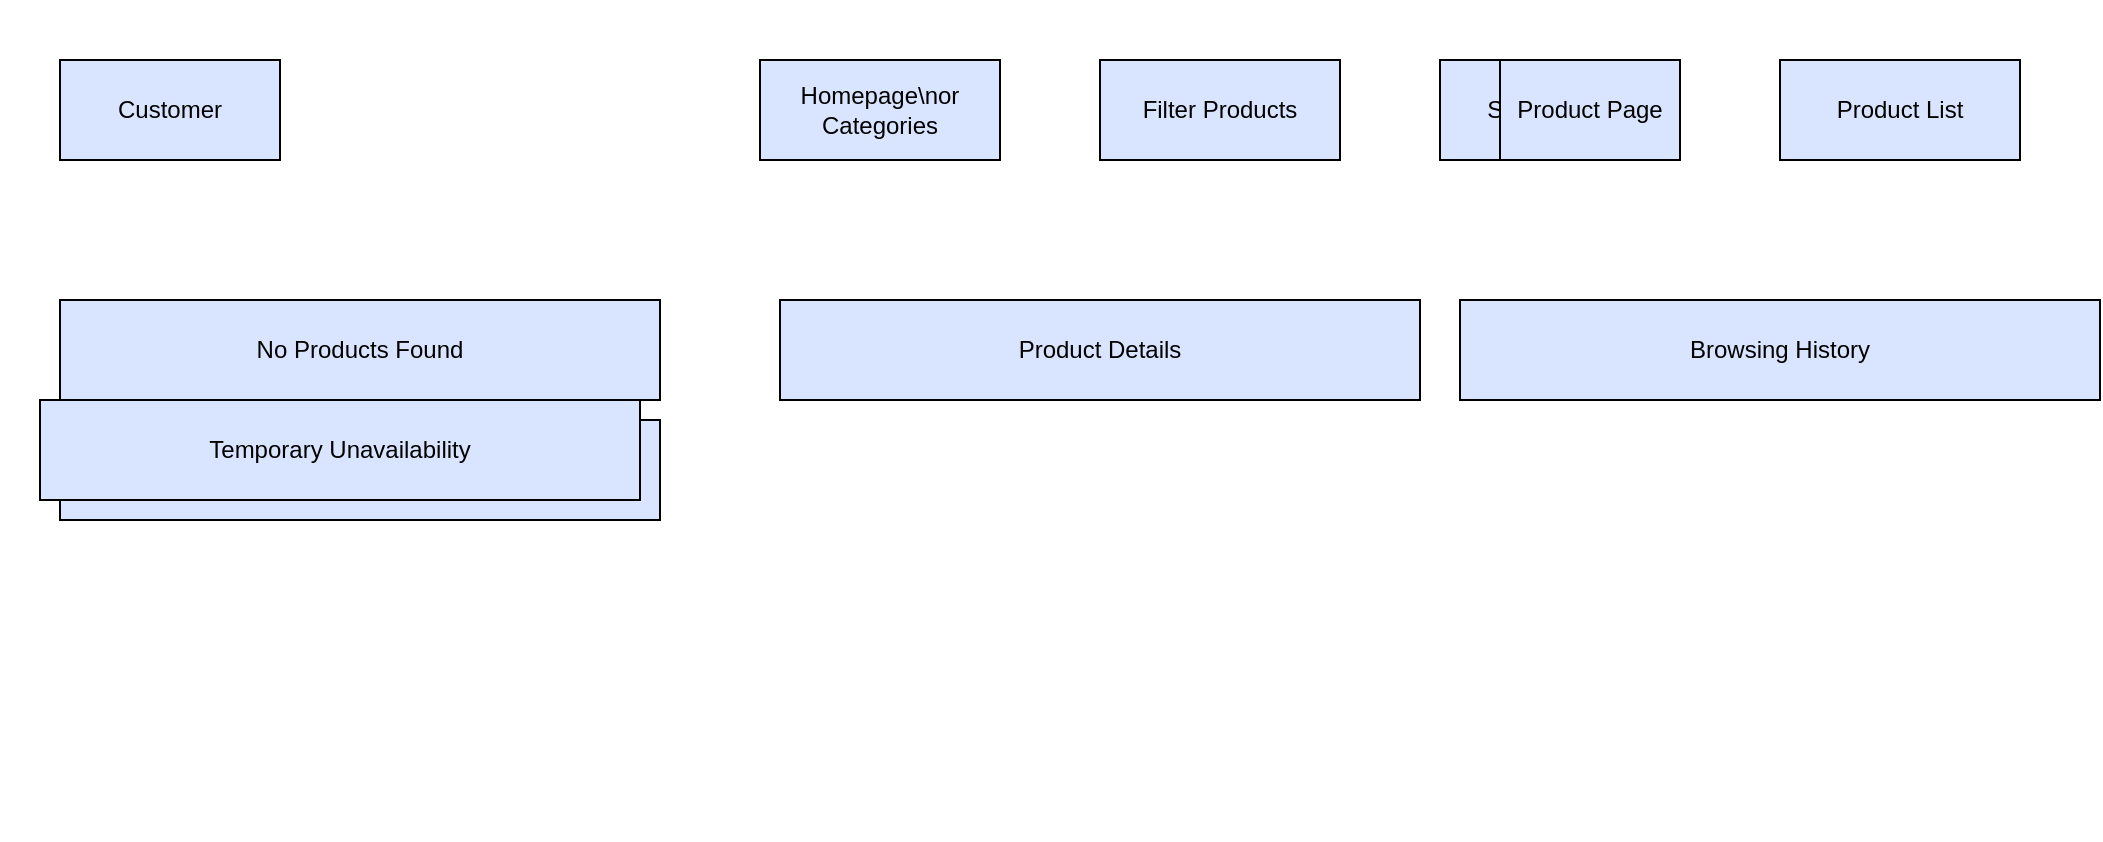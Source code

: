 <?xml version="1.0" encoding="UTF-8"?>
<mxfile>
  <diagram name="Page 1" id="abcdefg123456789">
    <mxGraphModel dx="780" dy="549" grid="1" gridSize="10" guides="1" tooltips="1" connect="1" arrows="1" fold="1" page="1" pageScale="1" pageWidth="827" pageHeight="1169" math="0" shadow="0">
      <root>
        <mxCell id="0" />
        <mxCell id="1" parent="0" />
        <mxCell id="2" value="" style="group" vertex="1" connectable="0" parent="1">
          <mxGeometry x="20" y="20" width="740" height="110" as="geometry" />
        </mxCell>
        <mxCell id="3" value="" style="group" vertex="1" connectable="0" parent="2">
          <mxGeometry x="10" y="10" width="150" height="90" as="geometry" />
        </mxCell>
        <mxCell id="4" value="" style="group" vertex="1" connectable="0" parent="2">
          <mxGeometry x="200" y="10" width="530" height="90" as="geometry" />
        </mxCell>
        <mxCell id="5" value="" style="group" vertex="1" connectable="0" parent="4">
          <mxGeometry x="10" y="10" width="130" height="70" as="geometry" />
        </mxCell>
        <mxCell id="6" value="" style="group" vertex="1" connectable="0" parent="4">
          <mxGeometry x="160" y="10" width="360" height="70" as="geometry" />
        </mxCell>
        <mxCell id="7" value="" style="group" vertex="1" connectable="0" parent="4">
          <mxGeometry x="530" y="10" width="130" height="70" as="geometry" />
        </mxCell>
        <mxCell id="8" value="Customer" style="rounded=0;whiteSpace=wrap;html=1;fillColor=#D9E5FF;" vertex="1" connectable="0" parent="3">
          <mxGeometry x="20" y="20" width="110" height="50" as="geometry" />
        </mxCell>
        <mxCell id="9" value="Homepage\nor Categories" style="rounded=0;whiteSpace=wrap;html=1;fillColor=#D9E5FF;" vertex="1" connectable="0" parent="6">
          <mxGeometry x="20" y="10" width="120" height="50" as="geometry" />
        </mxCell>
        <mxCell id="10" value="Filter Products" style="rounded=0;whiteSpace=wrap;html=1;fillColor=#D9E5FF;" vertex="1" connectable="0" parent="6">
          <mxGeometry x="190" y="10" width="120" height="50" as="geometry" />
        </mxCell>
        <mxCell id="11" value="Sort Products" style="rounded=0;whiteSpace=wrap;html=1;fillColor=#D9E5FF;" vertex="1" connectable="0" parent="6">
          <mxGeometry x="360" y="10" width="120" height="50" as="geometry" />
        </mxCell>
        <mxCell id="12" value="Product List" style="rounded=0;whiteSpace=wrap;html=1;fillColor=#D9E5FF;" vertex="1" connectable="0" parent="6">
          <mxGeometry x="530" y="10" width="120" height="50" as="geometry" />
        </mxCell>
        <mxCell id="13" value="Product Page" style="rounded=0;whiteSpace=wrap;html=1;fillColor=#D9E5FF;" vertex="1" connectable="0" parent="7">
          <mxGeometry x="20" y="10" width="90" height="50" as="geometry" />
        </mxCell>
        <mxCell id="14" value="" style="group" vertex="1" connectable="0" parent="1">
          <mxGeometry x="20" y="150" width="740" height="290" as="geometry" />
        </mxCell>
        <mxCell id="15" value="" style="group" vertex="1" connectable="0" parent="14">
          <mxGeometry x="10" y="10" width="340" height="270" as="geometry" />
        </mxCell>
        <mxCell id="16" value="" style="group" vertex="1" connectable="0" parent="14">
          <mxGeometry x="370" y="10" width="360" height="270" as="geometry" />
        </mxCell>
        <mxCell id="17" value="No Products Found" style="rounded=0;whiteSpace=wrap;html=1;fillColor=#D9E5FF;" vertex="1" connectable="0" parent="15">
          <mxGeometry x="20" y="10" width="300" height="50" as="geometry" />
        </mxCell>
        <mxCell id="18" value="Product Details" style="rounded=0;whiteSpace=wrap;html=1;fillColor=#D9E5FF;" vertex="1" connectable="0" parent="16">
          <mxGeometry x="20" y="10" width="320" height="50" as="geometry" />
        </mxCell>
        <mxCell id="19" value="" style="group" vertex="1" connectable="0" parent="16">
          <mxGeometry x="20" y="70" width="320" height="190" as="geometry" />
        </mxCell>
        <mxCell id="20" value="Browsing History" style="rounded=0;whiteSpace=wrap;html=1;fillColor=#D9E5FF;" vertex="1" connectable="0" parent="16">
          <mxGeometry x="360" y="10" width="320" height="50" as="geometry" />
        </mxCell>
        <mxCell id="21" value="" style="group" vertex="1" connectable="0" parent="16">
          <mxGeometry x="360" y="70" width="320" height="190" as="geometry" />
        </mxCell>
        <mxCell id="22" value="Alternative Categories or Products" style="rounded=0;whiteSpace=wrap;html=1;fillColor=#D9E5FF;" vertex="1" connectable="0" parent="15">
          <mxGeometry x="20" y="70" width="300" height="50" as="geometry" />
        </mxCell>
        <mxCell id="23" value="Temporary Unavailability" style="rounded=0;whiteSpace=wrap;html=1;fillColor=#D9E5FF;" vertex="1" connectable="0" parent="14">
          <mxGeometry x="20" y="70" width="300" height="50" as="geometry" />
        </mxCell>
      </root>
    </mxGraphModel>
  </diagram>
</mxfile>
